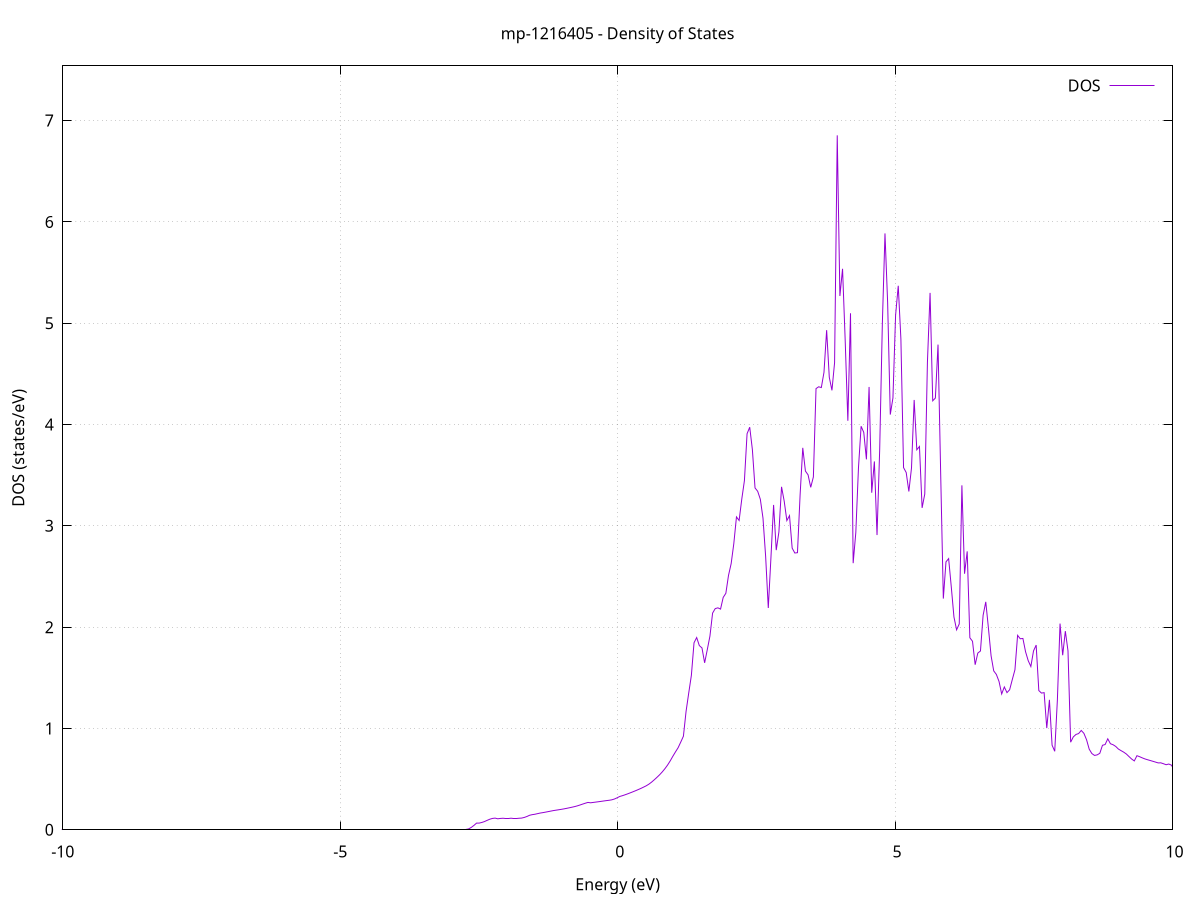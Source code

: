set title 'mp-1216405 - Density of States'
set xlabel 'Energy (eV)'
set ylabel 'DOS (states/eV)'
set grid
set xrange [-10:10]
set yrange [0:7.540]
set xzeroaxis lt -1
set terminal png size 800,600
set output 'mp-1216405_dos_gnuplot.png'
plot '-' using 1:2 with lines title 'DOS'
-37.102700 0.000000
-37.054900 0.000000
-37.007100 0.000000
-36.959300 0.000000
-36.911500 0.000000
-36.863700 0.000000
-36.815900 0.000000
-36.768100 0.000000
-36.720300 0.000000
-36.672500 0.000000
-36.624700 0.000000
-36.576900 0.000000
-36.529100 0.000000
-36.481300 0.000000
-36.433500 0.000000
-36.385700 0.000000
-36.337900 0.000000
-36.290100 0.000000
-36.242300 0.000000
-36.194500 0.000000
-36.146700 0.000000
-36.098900 0.000000
-36.051100 0.000000
-36.003300 0.000000
-35.955500 0.000000
-35.907700 0.000000
-35.859900 0.000000
-35.812100 0.000000
-35.764300 0.000000
-35.716500 0.000000
-35.668700 0.000000
-35.620900 0.000000
-35.573100 0.000000
-35.525300 0.000000
-35.477500 0.000000
-35.429700 0.000000
-35.381900 0.000000
-35.334100 0.000000
-35.286300 0.000000
-35.238500 0.000000
-35.190700 0.000000
-35.142900 0.000000
-35.095100 0.000000
-35.047300 0.000000
-34.999500 0.000000
-34.951700 0.000000
-34.903900 0.000000
-34.856100 0.000000
-34.808300 0.000000
-34.760500 0.000000
-34.712700 0.000000
-34.664900 0.000000
-34.617100 0.000000
-34.569300 0.000000
-34.521500 0.000000
-34.473700 0.000000
-34.425900 0.000000
-34.378100 0.000000
-34.330300 0.000000
-34.282500 0.000000
-34.234700 0.000000
-34.186900 0.000000
-34.139100 0.000000
-34.091300 0.000000
-34.043500 0.000000
-33.995700 0.000000
-33.947900 0.000000
-33.900100 0.000000
-33.852300 0.000000
-33.804500 0.000000
-33.756700 0.000000
-33.708900 0.000000
-33.661100 0.000000
-33.613300 0.000000
-33.565500 0.000000
-33.517700 0.000000
-33.469900 0.000000
-33.422100 0.000000
-33.374300 0.000000
-33.326500 0.000000
-33.278700 0.000000
-33.230900 0.000000
-33.183100 0.000000
-33.135300 0.000000
-33.087500 0.000000
-33.039700 0.000000
-32.991900 0.000000
-32.944100 0.000000
-32.896300 0.000000
-32.848500 0.000000
-32.800700 0.000000
-32.752900 0.000000
-32.705100 1.786300
-32.657300 1.902200
-32.609500 2.239500
-32.561700 3.345800
-32.513900 1.712500
-32.466100 1.083500
-32.418300 0.815300
-32.370500 0.859100
-32.322700 3.669200
-32.274900 2.199500
-32.227100 6.165000
-32.179300 12.506500
-32.131400 1.836400
-32.083600 1.869600
-32.035800 1.977200
-31.988000 2.220100
-31.940200 3.591400
-31.892400 3.281900
-31.844600 2.396900
-31.796800 2.138100
-31.749000 2.027900
-31.701200 1.917400
-31.653400 0.000000
-31.605600 0.000000
-31.557800 0.000000
-31.510000 0.000000
-31.462200 0.000000
-31.414400 0.000000
-31.366600 0.000000
-31.318800 0.000000
-31.271000 0.000000
-31.223200 0.000000
-31.175400 0.000000
-31.127600 0.000000
-31.079800 0.000000
-31.032000 0.000000
-30.984200 0.000000
-30.936400 0.000000
-30.888600 0.000000
-30.840800 0.000000
-30.793000 0.000000
-30.745200 0.000000
-30.697400 0.000000
-30.649600 0.000000
-30.601800 0.000000
-30.554000 0.000000
-30.506200 0.000000
-30.458400 0.000000
-30.410600 0.000000
-30.362800 0.000000
-30.315000 0.000000
-30.267200 0.000000
-30.219400 0.000000
-30.171600 0.000000
-30.123800 0.000000
-30.076000 0.000000
-30.028200 0.000000
-29.980400 0.000000
-29.932600 0.000000
-29.884800 0.000000
-29.837000 0.000000
-29.789200 0.000000
-29.741400 0.000000
-29.693600 0.000000
-29.645800 0.000000
-29.598000 0.000000
-29.550200 0.000000
-29.502400 0.000000
-29.454600 0.000000
-29.406800 0.000000
-29.359000 0.000000
-29.311200 0.000000
-29.263400 0.000000
-29.215600 0.000000
-29.167800 0.000000
-29.120000 0.000000
-29.072200 0.000000
-29.024400 0.000000
-28.976600 0.000000
-28.928800 0.000000
-28.881000 0.000000
-28.833200 0.000000
-28.785400 0.000000
-28.737600 0.000000
-28.689800 0.000000
-28.642000 0.000000
-28.594200 0.000000
-28.546400 0.000000
-28.498600 0.000000
-28.450800 0.000000
-28.403000 0.000000
-28.355200 0.000000
-28.307400 0.000000
-28.259600 0.000000
-28.211800 0.000000
-28.164000 0.000000
-28.116200 0.000000
-28.068400 0.000000
-28.020600 0.000000
-27.972800 0.000000
-27.925000 0.000000
-27.877200 0.000000
-27.829400 0.000000
-27.781600 0.000000
-27.733800 0.000000
-27.686000 0.000000
-27.638200 0.000000
-27.590400 0.000000
-27.542600 0.000000
-27.494800 0.000000
-27.447000 0.000000
-27.399200 0.000000
-27.351400 0.000000
-27.303600 0.000000
-27.255800 0.000000
-27.208000 0.000000
-27.160200 0.000000
-27.112400 0.000000
-27.064600 0.000000
-27.016800 0.000000
-26.969000 0.000000
-26.921200 0.000000
-26.873400 0.000000
-26.825600 0.000000
-26.777800 0.000000
-26.730000 0.000000
-26.682200 0.000000
-26.634400 0.000000
-26.586600 0.000000
-26.538800 0.000000
-26.491000 0.000000
-26.443200 0.000000
-26.395400 0.000000
-26.347600 0.000000
-26.299800 0.000000
-26.252000 0.000000
-26.204200 0.000000
-26.156400 0.000000
-26.108600 0.000000
-26.060800 0.000000
-26.013000 0.000000
-25.965200 0.000000
-25.917400 0.000000
-25.869600 0.000000
-25.821800 0.000000
-25.774000 0.000000
-25.726200 0.000000
-25.678400 0.000000
-25.630600 0.000000
-25.582800 0.000000
-25.535000 0.000000
-25.487200 0.000000
-25.439400 0.000000
-25.391600 0.000000
-25.343800 0.000000
-25.296000 0.000000
-25.248200 0.000000
-25.200400 0.000000
-25.152600 0.000000
-25.104800 0.000000
-25.057000 0.000000
-25.009200 0.000000
-24.961400 0.000000
-24.913600 0.000000
-24.865800 0.000000
-24.818000 0.000000
-24.770200 0.000000
-24.722400 0.000000
-24.674600 0.000000
-24.626800 0.000000
-24.579000 0.000000
-24.531200 0.000000
-24.483400 0.000000
-24.435600 0.000000
-24.387800 0.000000
-24.340000 0.000000
-24.292200 0.000000
-24.244400 0.000000
-24.196600 0.000000
-24.148800 0.000000
-24.101000 0.000000
-24.053200 0.000000
-24.005400 0.000000
-23.957600 0.000000
-23.909800 0.000000
-23.862000 0.000000
-23.814200 0.000000
-23.766400 0.000000
-23.718600 0.000000
-23.670800 0.000000
-23.623000 0.000000
-23.575200 0.000000
-23.527400 0.000000
-23.479600 0.000000
-23.431800 0.000000
-23.384000 0.000000
-23.336200 0.000000
-23.288400 0.000000
-23.240600 0.000000
-23.192800 0.000000
-23.145000 0.000000
-23.097200 0.000000
-23.049400 0.000000
-23.001600 0.000000
-22.953800 0.000000
-22.906000 0.000000
-22.858200 0.000000
-22.810400 0.000000
-22.762600 0.000000
-22.714800 0.000000
-22.667000 0.000000
-22.619200 0.000000
-22.571400 0.000000
-22.523600 0.000000
-22.475800 0.000000
-22.428000 0.000000
-22.380200 0.000000
-22.332400 0.000000
-22.284600 0.000000
-22.236800 0.000000
-22.189000 0.000000
-22.141200 0.000000
-22.093400 0.000000
-22.045600 0.000000
-21.997800 0.000000
-21.950000 0.000000
-21.902200 0.000000
-21.854400 0.000000
-21.806600 0.000000
-21.758800 0.000000
-21.711000 0.000000
-21.663200 0.000000
-21.615400 0.000000
-21.567600 0.000000
-21.519800 0.000000
-21.472000 0.000000
-21.424200 0.000000
-21.376400 0.000000
-21.328600 0.000000
-21.280800 0.000000
-21.233000 0.000000
-21.185200 0.000000
-21.137400 0.000000
-21.089600 0.000000
-21.041800 0.000000
-20.994000 0.000000
-20.946200 0.000000
-20.898400 0.000000
-20.850600 0.000000
-20.802800 0.000000
-20.755000 0.000000
-20.707200 0.000000
-20.659400 0.000000
-20.611600 0.000000
-20.563800 0.000000
-20.516000 0.000000
-20.468200 0.000000
-20.420400 0.000000
-20.372600 0.000000
-20.324800 0.000000
-20.277000 0.000000
-20.229200 0.000000
-20.181400 0.000000
-20.133600 0.000000
-20.085800 0.000000
-20.038000 0.000000
-19.990200 0.000000
-19.942400 0.000000
-19.894600 0.000000
-19.846800 0.000000
-19.799000 0.000000
-19.751200 0.000000
-19.703400 0.000000
-19.655600 0.000000
-19.607800 0.000000
-19.560000 0.000000
-19.512200 0.000000
-19.464400 0.000000
-19.416600 0.000000
-19.368800 0.000000
-19.321000 0.000000
-19.273200 0.000000
-19.225400 0.000000
-19.177600 0.000000
-19.129800 0.000000
-19.082000 0.000000
-19.034200 0.000000
-18.986400 0.000000
-18.938600 0.000000
-18.890800 0.000000
-18.843000 0.000000
-18.795100 0.000000
-18.747300 0.000000
-18.699500 0.000000
-18.651700 0.000000
-18.603900 0.000000
-18.556100 0.000000
-18.508300 0.000000
-18.460500 0.000000
-18.412700 0.000000
-18.364900 0.000000
-18.317100 0.000000
-18.269300 0.000000
-18.221500 0.000000
-18.173700 0.000000
-18.125900 0.000000
-18.078100 0.000000
-18.030300 0.000000
-17.982500 0.000000
-17.934700 0.000000
-17.886900 0.000000
-17.839100 0.000000
-17.791300 0.000000
-17.743500 0.000000
-17.695700 0.000000
-17.647900 0.000000
-17.600100 0.000000
-17.552300 0.000000
-17.504500 0.000000
-17.456700 0.000000
-17.408900 0.000000
-17.361100 0.000000
-17.313300 0.000000
-17.265500 0.000000
-17.217700 0.000000
-17.169900 0.000000
-17.122100 0.000000
-17.074300 0.000000
-17.026500 0.000000
-16.978700 0.000000
-16.930900 0.000000
-16.883100 0.000000
-16.835300 0.000000
-16.787500 0.000000
-16.739700 0.000000
-16.691900 0.000000
-16.644100 0.000000
-16.596300 0.000000
-16.548500 0.000000
-16.500700 0.000000
-16.452900 0.000000
-16.405100 0.000000
-16.357300 0.000000
-16.309500 0.000000
-16.261700 0.000000
-16.213900 0.000000
-16.166100 0.000000
-16.118300 0.000000
-16.070500 0.000000
-16.022700 0.000000
-15.974900 0.000000
-15.927100 0.000000
-15.879300 0.000000
-15.831500 0.000000
-15.783700 0.000000
-15.735900 0.000000
-15.688100 0.000000
-15.640300 0.000000
-15.592500 0.000000
-15.544700 0.000000
-15.496900 0.000000
-15.449100 0.000000
-15.401300 0.000000
-15.353500 0.000000
-15.305700 0.000000
-15.257900 0.000000
-15.210100 0.000000
-15.162300 0.000000
-15.114500 0.000000
-15.066700 0.000000
-15.018900 0.000000
-14.971100 0.000000
-14.923300 0.000000
-14.875500 0.000000
-14.827700 0.000000
-14.779900 0.000000
-14.732100 0.000000
-14.684300 0.000000
-14.636500 0.000000
-14.588700 0.000000
-14.540900 0.000000
-14.493100 0.000000
-14.445300 0.000000
-14.397500 0.000000
-14.349700 0.000000
-14.301900 0.000000
-14.254100 0.000000
-14.206300 0.000000
-14.158500 0.000000
-14.110700 0.000000
-14.062900 0.000000
-14.015100 0.000000
-13.967300 0.000000
-13.919500 0.000000
-13.871700 0.000000
-13.823900 0.000000
-13.776100 0.000000
-13.728300 0.000000
-13.680500 0.000000
-13.632700 0.000000
-13.584900 0.000000
-13.537100 0.000000
-13.489300 0.000000
-13.441500 0.000000
-13.393700 0.000000
-13.345900 0.000000
-13.298100 0.000000
-13.250300 0.000000
-13.202500 0.000000
-13.154700 0.000000
-13.106900 0.000000
-13.059100 0.000000
-13.011300 0.000000
-12.963500 0.000000
-12.915700 0.000000
-12.867900 0.000000
-12.820100 0.000000
-12.772300 0.000000
-12.724500 0.000000
-12.676700 0.000000
-12.628900 0.000000
-12.581100 0.000000
-12.533300 0.000000
-12.485500 0.000000
-12.437700 0.000000
-12.389900 0.000000
-12.342100 0.000000
-12.294300 0.000000
-12.246500 0.000000
-12.198700 0.000000
-12.150900 0.000000
-12.103100 0.000000
-12.055300 0.000000
-12.007500 0.000000
-11.959700 0.000000
-11.911900 0.000000
-11.864100 0.000000
-11.816300 0.000000
-11.768500 0.000000
-11.720700 0.000000
-11.672900 0.000000
-11.625100 0.000000
-11.577300 0.000000
-11.529500 0.000000
-11.481700 0.000000
-11.433900 0.000000
-11.386100 0.000000
-11.338300 0.000000
-11.290500 0.000000
-11.242700 0.000000
-11.194900 0.000000
-11.147100 0.000000
-11.099300 0.000000
-11.051500 0.000000
-11.003700 0.000000
-10.955900 0.000000
-10.908100 0.000000
-10.860300 0.000000
-10.812500 0.000000
-10.764700 0.000000
-10.716900 0.000000
-10.669100 0.000000
-10.621300 0.000000
-10.573500 0.000000
-10.525700 0.000000
-10.477900 0.000000
-10.430100 0.000000
-10.382300 0.000000
-10.334500 0.000000
-10.286700 0.000000
-10.238900 0.000000
-10.191100 0.000000
-10.143300 0.000000
-10.095500 0.000000
-10.047700 0.000000
-9.999900 0.000000
-9.952100 0.000000
-9.904300 0.000000
-9.856500 0.000000
-9.808700 0.000000
-9.760900 0.000000
-9.713100 0.000000
-9.665300 0.000000
-9.617500 0.000000
-9.569700 0.000000
-9.521900 0.000000
-9.474100 0.000000
-9.426300 0.000000
-9.378500 0.000000
-9.330700 0.000000
-9.282900 0.000000
-9.235100 0.000000
-9.187300 0.000000
-9.139500 0.000000
-9.091700 0.000000
-9.043900 0.000000
-8.996100 0.000000
-8.948300 0.000000
-8.900500 0.000000
-8.852700 0.000000
-8.804900 0.000000
-8.757100 0.000000
-8.709300 0.000000
-8.661500 0.000000
-8.613700 0.000000
-8.565900 0.000000
-8.518100 0.000000
-8.470300 0.000000
-8.422500 0.000000
-8.374700 0.000000
-8.326900 0.000000
-8.279100 0.000000
-8.231300 0.000000
-8.183500 0.000000
-8.135700 0.000000
-8.087900 0.000000
-8.040100 0.000000
-7.992300 0.000000
-7.944500 0.000000
-7.896700 0.000000
-7.848900 0.000000
-7.801100 0.000000
-7.753300 0.000000
-7.705500 0.000000
-7.657700 0.000000
-7.609900 0.000000
-7.562100 0.000000
-7.514300 0.000000
-7.466500 0.000000
-7.418700 0.000000
-7.370900 0.000000
-7.323100 0.000000
-7.275300 0.000000
-7.227500 0.000000
-7.179700 0.000000
-7.131900 0.000000
-7.084100 0.000000
-7.036300 0.000000
-6.988500 0.000000
-6.940700 0.000000
-6.892900 0.000000
-6.845100 0.000000
-6.797300 0.000000
-6.749500 0.000000
-6.701700 0.000000
-6.653900 0.000000
-6.606100 0.000000
-6.558300 0.000000
-6.510500 0.000000
-6.462700 0.000000
-6.414900 0.000000
-6.367100 0.000000
-6.319300 0.000000
-6.271500 0.000000
-6.223700 0.000000
-6.175900 0.000000
-6.128100 0.000000
-6.080300 0.000000
-6.032500 0.000000
-5.984700 0.000000
-5.936900 0.000000
-5.889100 0.000000
-5.841300 0.000000
-5.793500 0.000000
-5.745700 0.000000
-5.697900 0.000000
-5.650100 0.000000
-5.602300 0.000000
-5.554500 0.000000
-5.506600 0.000000
-5.458800 0.000000
-5.411000 0.000000
-5.363200 0.000000
-5.315400 0.000000
-5.267600 0.000000
-5.219800 0.000000
-5.172000 0.000000
-5.124200 0.000000
-5.076400 0.000000
-5.028600 0.000000
-4.980800 0.000000
-4.933000 0.000000
-4.885200 0.000000
-4.837400 0.000000
-4.789600 0.000000
-4.741800 0.000000
-4.694000 0.000000
-4.646200 0.000000
-4.598400 0.000000
-4.550600 0.000000
-4.502800 0.000000
-4.455000 0.000000
-4.407200 0.000000
-4.359400 0.000000
-4.311600 0.000000
-4.263800 0.000000
-4.216000 0.000000
-4.168200 0.000000
-4.120400 0.000000
-4.072600 0.000000
-4.024800 0.000000
-3.977000 0.000000
-3.929200 0.000000
-3.881400 0.000000
-3.833600 0.000000
-3.785800 0.000000
-3.738000 0.000000
-3.690200 0.000000
-3.642400 0.000000
-3.594600 0.000000
-3.546800 0.000000
-3.499000 0.000000
-3.451200 0.000000
-3.403400 0.000000
-3.355600 0.000000
-3.307800 0.000000
-3.260000 0.000000
-3.212200 0.000000
-3.164400 0.000000
-3.116600 0.000000
-3.068800 0.000000
-3.021000 0.000000
-2.973200 0.000000
-2.925400 0.000000
-2.877600 0.000000
-2.829800 0.000000
-2.782000 0.000000
-2.734200 0.000000
-2.686400 0.008300
-2.638600 0.023300
-2.590800 0.042800
-2.543000 0.065800
-2.495200 0.066000
-2.447400 0.072300
-2.399600 0.081200
-2.351800 0.093100
-2.304000 0.104300
-2.256200 0.112100
-2.208400 0.115100
-2.160600 0.108500
-2.112800 0.112000
-2.065000 0.113800
-2.017200 0.114700
-1.969400 0.114700
-1.921600 0.114300
-1.873800 0.114400
-1.826000 0.114400
-1.778200 0.113800
-1.730400 0.115500
-1.682600 0.121800
-1.634800 0.131200
-1.587000 0.143200
-1.539200 0.149300
-1.491400 0.153200
-1.443600 0.159200
-1.395800 0.165100
-1.348000 0.169300
-1.300200 0.174100
-1.252400 0.179200
-1.204600 0.184400
-1.156800 0.189500
-1.109000 0.193600
-1.061200 0.197600
-1.013400 0.201900
-0.965600 0.206500
-0.917800 0.211700
-0.870000 0.217200
-0.822200 0.222900
-0.774400 0.228900
-0.726600 0.236000
-0.678800 0.244500
-0.631000 0.253500
-0.583200 0.262100
-0.535400 0.270000
-0.487600 0.266300
-0.439800 0.270000
-0.392000 0.273400
-0.344200 0.276900
-0.296400 0.280600
-0.248600 0.284400
-0.200800 0.288000
-0.153000 0.291300
-0.105200 0.295700
-0.057400 0.303700
-0.009600 0.315600
0.038200 0.328900
0.086000 0.336500
0.133800 0.345400
0.181600 0.354900
0.229400 0.365000
0.277200 0.375300
0.325000 0.386000
0.372800 0.397200
0.420600 0.408700
0.468400 0.421300
0.516200 0.434400
0.564000 0.450600
0.611800 0.470300
0.659600 0.493100
0.707400 0.517100
0.755200 0.542300
0.803000 0.570500
0.850800 0.602100
0.898600 0.637800
0.946400 0.679100
0.994200 0.724900
1.042000 0.768500
1.089800 0.809900
1.137600 0.865900
1.185400 0.923700
1.233200 1.168600
1.281000 1.349500
1.328800 1.524200
1.376600 1.845800
1.424400 1.897400
1.472200 1.817800
1.520000 1.794900
1.567800 1.647500
1.615600 1.777900
1.663400 1.911700
1.711200 2.138700
1.759000 2.183400
1.806800 2.190600
1.854600 2.178200
1.902400 2.293600
1.950200 2.334200
1.998000 2.510500
2.045800 2.627100
2.093600 2.824300
2.141400 3.088100
2.189200 3.052900
2.237000 3.263000
2.284800 3.446200
2.332600 3.909100
2.380400 3.973800
2.428200 3.753000
2.476000 3.374100
2.523800 3.341100
2.571600 3.262200
2.619400 3.076600
2.667200 2.698100
2.715000 2.189100
2.762800 2.685100
2.810600 3.206400
2.858400 2.760200
2.906200 2.939100
2.954000 3.385000
3.001800 3.243500
3.049600 3.052100
3.097400 3.100900
3.145200 2.780100
3.193000 2.731900
3.240800 2.735100
3.288600 3.306600
3.336400 3.770000
3.384200 3.540700
3.432000 3.503300
3.479800 3.380100
3.527600 3.482200
3.575400 4.354600
3.623200 4.372500
3.671000 4.364900
3.718800 4.515300
3.766600 4.931600
3.814400 4.466300
3.862200 4.337200
3.910000 4.610900
3.957800 6.854200
4.005600 5.268600
4.053400 5.537100
4.101200 4.827600
4.149000 4.036600
4.196800 5.098200
4.244600 2.631600
4.292400 2.932700
4.340200 3.571200
4.388000 3.983100
4.435800 3.921800
4.483600 3.656100
4.531400 4.370600
4.579200 3.326700
4.627000 3.635800
4.674800 2.908900
4.722600 3.748900
4.770400 4.987700
4.818200 5.886200
4.866000 5.202400
4.913800 4.098200
4.961600 4.262700
5.009400 5.078900
5.057200 5.369700
5.105000 4.844100
5.152800 3.574800
5.200600 3.526200
5.248400 3.339300
5.296200 3.571800
5.344000 4.242400
5.391800 3.750900
5.439600 3.783200
5.487400 3.177300
5.535200 3.314000
5.583000 4.611600
5.630800 5.299600
5.678600 4.234200
5.726400 4.261400
5.774200 4.789000
5.822000 3.513100
5.869800 2.281800
5.917600 2.644500
5.965400 2.676500
6.013200 2.396900
6.061000 2.100600
6.108800 1.973600
6.156600 2.031700
6.204400 3.399700
6.252200 2.527200
6.300000 2.748100
6.347800 1.895100
6.395600 1.860600
6.443400 1.629100
6.491200 1.744000
6.539000 1.764700
6.586800 2.117200
6.634600 2.249700
6.682400 1.991900
6.730200 1.717900
6.778000 1.568300
6.825800 1.532800
6.873600 1.464000
6.921400 1.340300
6.969200 1.409600
7.017000 1.353700
7.064800 1.382100
7.112600 1.482300
7.160400 1.579600
7.208200 1.919200
7.256000 1.885200
7.303800 1.888500
7.351600 1.757400
7.399400 1.669400
7.447200 1.611500
7.495000 1.765000
7.542800 1.823000
7.590600 1.374100
7.638400 1.349400
7.686200 1.353500
7.734000 1.003800
7.781800 1.282400
7.829700 0.835500
7.877500 0.774500
7.925300 1.281400
7.973100 2.035200
8.020900 1.723000
8.068700 1.960900
8.116500 1.766300
8.164300 0.864400
8.212100 0.916600
8.259900 0.940800
8.307700 0.949600
8.355500 0.980400
8.403300 0.951800
8.451100 0.888600
8.498900 0.795600
8.546700 0.752500
8.594500 0.734000
8.642300 0.739200
8.690100 0.755100
8.737900 0.834000
8.785700 0.841400
8.833500 0.897800
8.881300 0.849400
8.929100 0.839400
8.976900 0.822600
9.024700 0.796900
9.072500 0.781200
9.120300 0.766300
9.168100 0.748000
9.215900 0.722800
9.263700 0.698300
9.311500 0.679600
9.359300 0.731300
9.407100 0.721400
9.454900 0.709800
9.502700 0.699500
9.550500 0.691300
9.598300 0.683700
9.646100 0.676000
9.693900 0.668100
9.741700 0.660000
9.789500 0.660700
9.837300 0.651900
9.885100 0.642100
9.932900 0.648900
9.980700 0.637900
10.028500 0.593900
10.076300 0.522500
10.124100 0.499800
10.171900 0.493900
10.219700 0.518800
10.267500 0.586400
10.315300 0.602200
10.363100 0.572900
10.410900 0.544000
10.458700 0.508000
10.506500 0.488800
10.554300 0.482000
10.602100 0.482300
10.649900 0.505900
10.697700 0.480700
10.745500 0.466400
10.793300 0.466000
10.841100 0.460000
10.888900 0.455000
10.936700 0.450500
10.984500 0.446700
11.032300 0.444400
11.080100 0.560000
11.127900 0.384900
11.175700 0.387300
11.223500 0.389700
11.271300 0.384300
11.319100 0.381600
11.366900 0.378900
11.414700 0.375600
11.462500 0.372100
11.510300 0.367500
11.558100 0.368000
11.605900 0.369600
11.653700 0.357600
11.701500 0.348700
11.749300 0.340600
11.797100 0.336600
11.844900 0.326500
11.892700 0.341100
11.940500 0.318000
11.988300 0.264000
12.036100 0.241600
12.083900 0.238900
12.131700 0.261300
12.179500 0.373600
12.227300 0.493200
12.275100 0.337000
12.322900 0.324500
12.370700 0.319900
12.418500 0.316900
12.466300 0.312100
12.514100 0.304000
12.561900 0.287100
12.609700 0.265900
12.657500 0.233100
12.705300 0.195400
12.753100 0.288300
12.800900 0.318800
12.848700 0.379900
12.896500 0.431900
12.944300 0.499600
12.992100 0.499900
13.039900 0.420700
13.087700 0.418000
13.135500 0.417300
13.183300 0.411300
13.231100 0.537600
13.278900 0.426100
13.326700 0.456900
13.374500 0.651800
13.422300 0.698400
13.470100 1.010800
13.517900 0.588200
13.565700 0.531200
13.613500 0.511800
13.661300 0.507300
13.709100 0.496600
13.756900 0.487300
13.804700 0.479000
13.852500 0.465200
13.900300 0.452700
13.948100 0.444100
13.995900 0.437100
14.043700 0.431700
14.091500 0.431900
14.139300 0.458800
14.187100 0.482800
14.234900 0.495000
14.282700 0.503900
14.330500 0.511100
14.378300 0.535900
14.426100 0.584700
14.473900 0.620700
14.521700 0.658100
14.569500 0.715100
14.617300 0.762600
14.665100 0.784200
14.712900 0.767500
14.760700 0.754800
14.808500 0.733700
14.856300 0.716900
14.904100 0.695200
14.951900 0.650800
14.999700 0.623400
15.047500 0.594300
15.095300 0.567600
15.143100 0.538800
15.190900 0.523300
15.238700 0.520900
15.286500 0.517800
15.334300 0.500700
15.382100 0.481900
15.429900 0.468000
15.477700 0.461700
15.525500 0.458200
15.573300 0.459600
15.621100 0.461400
15.668900 0.461400
15.716700 0.458500
15.764500 0.443500
15.812300 0.431700
15.860100 0.430700
15.907900 0.429000
15.955700 0.422500
16.003500 0.424700
16.051300 0.435400
16.099100 0.454500
16.146900 0.485100
16.194700 0.515800
16.242500 0.567500
16.290300 0.535000
16.338100 0.549200
16.385900 0.574700
16.433700 0.595800
16.481500 0.620400
16.529300 0.692000
16.577100 0.703900
16.624900 0.700800
16.672700 0.670200
16.720500 0.627700
16.768300 0.595400
16.816100 0.571400
16.863900 0.558100
16.911700 0.582400
16.959500 0.616000
17.007300 0.641700
17.055100 0.680000
17.102900 0.753300
17.150700 0.857300
17.198500 0.965400
17.246300 0.997700
17.294100 0.945700
17.341900 0.937600
17.389700 0.928300
17.437500 0.891600
17.485300 0.860200
17.533100 0.841200
17.580900 0.826700
17.628700 0.837800
17.676500 0.870200
17.724300 0.830300
17.772100 0.804000
17.819900 0.771000
17.867700 0.747900
17.915500 0.722500
17.963300 0.710100
18.011100 0.702900
18.058900 0.708900
18.106700 0.695700
18.154500 0.678300
18.202300 0.668500
18.250100 0.674000
18.297900 0.685000
18.345700 0.710500
18.393500 0.726700
18.441300 0.706900
18.489100 0.712100
18.536900 0.717700
18.584700 0.738900
18.632500 0.772900
18.680300 0.819000
18.728100 0.786300
18.775900 0.777400
18.823700 0.790900
18.871500 0.807200
18.919300 0.855600
18.967100 0.881100
19.014900 0.900700
19.062700 0.911900
19.110500 0.926100
19.158300 0.927000
19.206100 0.916000
19.253900 0.895500
19.301700 0.884500
19.349500 0.878900
19.397300 0.878500
19.445100 0.862200
19.492900 0.853800
19.540700 0.846800
19.588500 0.833300
19.636300 0.823800
19.684100 0.814200
19.731900 0.812200
19.779700 0.828000
19.827500 0.840400
19.875300 0.853700
19.923100 0.875400
19.970900 0.883800
20.018700 0.878900
20.066500 0.873500
20.114300 0.876500
20.162100 0.884700
20.209900 0.895000
20.257700 0.907000
20.305500 0.919800
20.353300 0.928700
20.401100 0.939000
20.448900 0.989500
20.496700 1.012700
20.544500 1.000200
20.592300 0.972400
20.640100 0.988900
20.687900 1.032700
20.735700 1.078200
20.783500 1.024000
20.831300 1.018700
20.879100 1.002700
20.926900 0.925600
20.974700 0.907000
21.022500 0.838500
21.070300 0.831700
21.118100 0.826900
21.166000 0.820800
21.213800 0.830000
21.261600 0.825500
21.309400 0.829200
21.357200 0.838800
21.405000 0.847900
21.452800 0.860100
21.500600 0.874500
21.548400 0.891500
21.596200 0.903400
21.644000 0.924100
21.691800 0.938900
21.739600 0.960600
21.787400 0.982500
21.835200 0.977100
21.883000 0.973500
21.930800 0.961200
21.978600 0.945800
22.026400 0.933700
22.074200 0.925300
22.122000 0.916900
22.169800 0.911600
22.217600 0.908100
22.265400 0.902500
22.313200 0.897200
22.361000 0.883600
22.408800 0.872100
22.456600 0.868100
22.504400 0.875600
22.552200 0.889900
22.600000 0.895200
22.647800 0.889200
22.695600 0.874100
22.743400 0.845700
22.791200 0.844900
22.839000 0.846700
22.886800 0.853900
22.934600 0.861800
22.982400 0.862800
23.030200 0.867000
23.078000 0.861700
23.125800 0.859800
23.173600 0.857500
23.221400 0.850400
23.269200 0.843600
23.317000 0.834500
23.364800 0.824100
23.412600 0.816200
23.460400 0.812800
23.508200 0.814900
23.556000 0.820900
23.603800 0.827900
23.651600 0.835200
23.699400 0.843900
23.747200 0.846000
23.795000 0.837800
23.842800 0.822500
23.890600 0.804700
23.938400 0.791200
23.986200 0.781900
24.034000 0.774100
24.081800 0.773700
24.129600 0.777100
24.177400 0.784100
24.225200 0.789500
24.273000 0.790700
24.320800 0.788400
24.368600 0.784900
24.416400 0.791300
24.464200 0.794700
24.512000 0.790700
24.559800 0.789200
24.607600 0.789000
24.655400 0.790500
24.703200 0.793800
24.751000 0.802400
24.798800 0.808700
24.846600 0.807000
24.894400 0.808700
24.942200 0.810800
24.990000 0.811600
25.037800 0.812000
25.085600 0.814500
25.133400 0.819900
25.181200 0.818600
25.229000 0.855900
25.276800 0.882500
25.324600 0.841700
25.372400 0.820500
25.420200 0.798700
25.468000 0.778100
25.515800 0.770500
25.563600 0.764000
25.611400 0.755700
25.659200 0.762700
25.707000 0.758800
25.754800 0.773400
25.802600 0.796400
25.850400 0.809800
25.898200 0.825400
25.946000 0.789000
25.993800 0.754700
26.041600 0.726200
26.089400 0.727200
26.137200 0.731800
26.185000 0.709600
26.232800 0.695900
26.280600 0.693000
26.328400 0.697000
26.376200 0.699900
26.424000 0.703000
26.471800 0.705500
26.519600 0.707400
26.567400 0.708400
26.615200 0.707400
26.663000 0.722100
26.710800 0.768800
26.758600 0.790400
26.806400 0.818200
26.854200 0.819000
26.902000 0.804400
26.949800 0.812600
26.997600 0.823400
27.045400 0.837000
27.093200 0.840800
27.141000 0.847300
27.188800 0.859900
27.236600 0.880900
27.284400 0.907000
27.332200 0.909300
27.380000 0.946000
27.427800 1.006300
27.475600 0.983400
27.523400 0.977200
27.571200 0.978900
27.619000 1.010300
27.666800 1.057000
27.714600 1.067300
27.762400 1.084600
27.810200 1.064500
27.858000 1.036100
27.905800 0.997500
27.953600 0.963100
28.001400 0.940500
28.049200 0.918500
28.097000 0.891600
28.144800 0.883400
28.192600 0.883500
28.240400 0.894700
28.288200 0.933500
28.336000 0.957700
28.383800 0.978400
28.431600 0.999400
28.479400 1.018700
28.527200 1.065800
28.575000 1.102300
28.622800 1.141500
28.670600 1.135300
28.718400 1.105800
28.766200 1.093100
28.814000 1.097600
28.861800 1.092200
28.909600 1.078000
28.957400 1.060100
29.005200 1.053600
29.053000 1.063000
29.100800 1.060200
29.148600 1.053000
29.196400 1.053000
29.244200 1.051400
29.292000 1.047000
29.339800 1.045500
29.387600 1.041900
29.435400 1.039400
29.483200 1.039000
29.531000 1.047900
29.578800 1.098100
29.626600 1.086400
29.674400 1.133100
29.722200 1.214100
29.770000 1.174500
29.817800 1.118500
29.865600 1.109600
29.913400 1.117100
29.961200 1.109400
30.009000 1.104800
30.056800 1.079300
30.104600 1.055200
30.152400 1.035600
30.200200 1.016900
30.248000 1.004300
30.295800 0.987400
30.343600 0.971800
30.391400 0.963100
30.439200 0.951500
30.487000 0.933800
30.534800 0.934500
30.582600 0.939800
30.630400 0.900500
30.678200 0.886800
30.726000 0.883700
30.773800 0.894100
30.821600 0.887900
30.869400 0.879800
30.917200 0.881100
30.965000 0.888000
31.012800 0.896200
31.060600 0.904000
31.108400 0.908100
31.156200 0.911400
31.204000 0.923900
31.251800 0.935800
31.299600 0.939200
31.347400 0.919700
31.395200 0.875300
31.443000 0.859000
31.490800 0.845100
31.538600 0.826300
31.586400 0.816400
31.634200 0.814300
31.682000 0.813300
31.729800 0.815100
31.777600 0.879300
31.825400 0.862700
31.873200 0.888900
31.921000 0.874300
31.968800 0.913600
32.016600 0.866500
32.064400 0.823900
32.112200 0.775000
32.160000 0.758700
32.207800 0.756400
32.255600 0.761700
32.303400 0.769900
32.351200 0.801100
32.399000 0.830900
32.446800 0.798500
32.494600 0.784900
32.542400 0.770500
32.590200 0.753200
32.638000 0.719700
32.685800 0.691600
32.733600 0.661500
32.781400 0.628200
32.829200 0.593100
32.877000 0.560200
32.924800 0.539100
32.972600 0.525000
33.020400 0.515800
33.068200 0.511600
33.116000 0.512000
33.163800 0.513600
33.211600 0.519700
33.259400 0.524800
33.307200 0.514500
33.355000 0.446000
33.402800 0.451000
33.450600 0.480800
33.498400 0.510600
33.546200 0.540200
33.594000 0.580100
33.641800 0.610300
33.689600 0.619700
33.737400 0.635700
33.785200 0.666800
33.833000 0.702900
33.880800 0.744900
33.928600 0.794300
33.976400 0.834400
34.024200 0.877700
34.072000 0.916900
34.119800 0.962500
34.167600 1.066100
34.215400 1.065000
34.263200 1.055100
34.311000 1.029800
34.358800 1.031400
34.406600 1.218000
34.454500 1.213600
34.502300 1.205400
34.550100 1.256200
34.597900 1.305400
34.645700 1.371700
34.693500 1.444800
34.741300 1.528000
34.789100 1.592600
34.836900 1.689200
34.884700 1.813600
34.932500 1.886000
34.980300 1.971600
35.028100 2.092300
35.075900 2.305200
35.123700 2.890100
35.171500 6.468900
35.219300 2.734500
35.267100 2.299200
35.314900 2.075500
35.362700 1.967100
35.410500 1.876000
35.458300 1.736300
35.506100 1.626700
35.553900 1.528600
35.601700 1.428400
35.649500 1.332700
35.697300 1.264800
35.745100 1.218500
35.792900 1.185800
35.840700 1.156200
35.888500 1.122900
35.936300 1.084800
35.984100 1.046200
36.031900 1.021500
36.079700 1.034900
36.127500 1.079300
36.175300 1.141300
36.223100 1.240100
36.270900 1.334400
36.318700 1.342300
36.366500 1.247900
36.414300 1.129100
36.462100 1.049400
36.509900 0.988400
36.557700 0.962300
36.605500 0.942300
36.653300 0.917300
36.701100 0.914800
36.748900 0.919800
36.796700 0.944900
36.844500 1.019700
36.892300 1.100600
36.940100 1.039500
36.987900 1.013800
37.035700 0.996500
37.083500 0.981100
37.131300 0.968200
37.179100 0.964200
37.226900 0.952400
37.274700 0.925000
37.322500 0.906300
37.370300 0.921700
37.418100 0.969600
37.465900 0.943900
37.513700 0.934800
37.561500 0.921500
37.609300 0.901500
37.657100 0.908700
37.704900 0.918100
37.752700 0.934300
37.800500 0.934600
37.848300 0.927000
37.896100 0.906900
37.943900 0.871400
37.991700 0.842200
38.039500 0.844200
38.087300 0.868700
38.135100 0.904400
38.182900 0.922700
38.230700 0.944900
38.278500 0.949400
38.326300 0.935400
38.374100 0.935600
38.421900 0.942900
38.469700 0.954300
38.517500 0.957200
38.565300 0.948400
38.613100 0.975500
38.660900 1.099400
38.708700 1.116200
38.756500 1.031100
38.804300 0.986500
38.852100 0.976400
38.899900 0.968000
38.947700 0.971000
38.995500 0.995800
39.043300 1.039000
39.091100 1.035100
39.138900 1.025100
39.186700 1.033400
39.234500 1.045600
39.282300 1.052500
39.330100 1.065600
39.377900 1.085300
39.425700 1.121200
39.473500 1.151900
39.521300 1.181800
39.569100 1.269700
39.616900 1.226100
39.664700 1.220500
39.712500 1.210000
39.760300 1.198000
39.808100 1.193300
39.855900 1.190000
39.903700 1.174300
39.951500 1.175900
39.999300 1.198700
40.047100 1.192400
40.094900 1.207600
40.142700 1.200700
40.190500 1.200000
40.238300 1.199400
40.286100 1.200000
40.333900 1.222200
40.381700 1.115500
40.429500 1.069900
40.477300 1.054100
40.525100 1.038900
40.572900 1.044800
40.620700 1.062000
40.668500 1.064600
40.716300 1.080700
40.764100 1.088700
40.811900 1.091100
40.859700 1.102900
40.907500 1.131000
40.955300 1.129200
41.003100 1.113200
41.050900 1.122700
41.098700 1.123500
41.146500 1.130000
41.194300 1.129600
41.242100 1.122700
41.289900 1.127900
41.337700 1.128900
41.385500 1.122400
41.433300 1.163600
41.481100 1.150600
41.528900 1.094200
41.576700 1.077700
41.624500 1.060100
41.672300 1.068000
41.720100 1.058900
41.767900 1.041900
41.815700 1.026200
41.863500 1.006800
41.911300 0.986200
41.959100 0.966600
42.006900 0.949100
42.054700 0.935700
42.102500 0.922100
42.150300 0.906500
42.198100 0.893200
42.245900 0.875000
42.293700 0.869800
42.341500 0.866900
42.389300 0.876200
42.437100 0.875600
42.484900 0.866600
42.532700 0.852200
42.580500 0.848000
42.628300 0.847300
42.676100 0.835300
42.723900 0.837800
42.771700 0.839800
42.819500 0.842500
42.867300 0.847500
42.915100 0.854400
42.962900 0.869300
43.010700 0.897000
43.058500 0.925900
43.106300 0.927600
43.154100 0.926900
43.201900 0.929000
43.249700 0.954600
43.297500 0.977200
43.345300 0.994800
43.393100 1.007800
43.440900 1.019600
43.488700 1.031900
43.536500 1.013000
43.584300 1.015100
43.632100 1.019400
43.679900 1.028100
43.727700 1.036400
43.775500 1.051200
43.823300 1.066600
43.871100 1.063300
43.918900 1.061200
43.966700 1.069200
44.014500 1.088200
44.062300 1.109100
44.110100 1.132900
44.157900 1.168800
44.205700 1.128500
44.253500 1.120100
44.301300 1.119600
44.349100 1.128000
44.396900 1.130300
44.444700 1.133100
44.492500 1.156200
44.540300 1.134100
44.588100 1.115200
44.635900 1.102200
44.683700 1.095800
44.731500 1.088900
44.779300 1.088500
44.827100 1.083300
44.874900 1.084000
44.922700 1.101900
44.970500 1.125100
45.018300 1.124500
45.066100 1.098200
45.113900 1.064000
45.161700 1.106400
45.209500 1.099100
45.257300 1.059200
45.305100 1.043500
45.352900 1.024200
45.400700 1.005600
45.448500 1.007700
45.496300 1.020600
45.544100 1.205000
45.591900 1.165600
45.639700 1.153100
45.687500 1.155900
45.735300 1.183400
45.783100 1.213500
45.830900 1.215400
45.878700 1.198800
45.926500 1.207000
45.974300 1.187900
46.022100 1.150400
46.069900 1.143300
46.117700 1.137800
46.165500 1.135000
46.213300 1.134700
46.261100 1.127600
46.308900 1.134700
46.356700 1.142700
46.404500 1.151500
46.452300 1.161700
46.500100 1.173000
46.547900 1.181400
46.595700 1.191400
46.643500 1.204400
46.691300 1.237200
46.739100 1.191900
46.786900 1.149900
46.834700 1.141300
46.882500 1.134500
46.930300 1.125700
46.978100 1.111700
47.025900 1.083600
47.073700 1.072600
47.121500 1.064900
47.169300 1.053900
47.217100 1.040900
47.264900 1.028000
47.312700 1.015300
47.360500 1.010300
47.408300 1.009000
47.456100 1.010900
47.503900 1.009200
47.551700 1.015100
47.599500 1.029600
47.647300 1.042200
47.695100 1.058000
47.742900 1.033400
47.790800 1.021200
47.838600 1.025000
47.886400 1.014800
47.934200 0.999800
47.982000 0.993800
48.029800 0.991800
48.077600 0.997300
48.125400 0.976700
48.173200 0.966900
48.221000 0.969100
48.268800 0.983100
48.316600 1.001300
48.364400 1.017200
48.412200 1.028500
48.460000 1.026600
48.507800 1.016000
48.555600 1.004700
48.603400 0.989600
48.651200 0.978300
48.699000 0.970200
48.746800 0.959800
48.794600 0.948900
48.842400 0.943500
48.890200 0.942300
48.938000 0.945000
48.985800 0.951100
49.033600 0.961500
49.081400 0.972100
49.129200 0.980000
49.177000 0.986800
49.224800 0.992100
49.272600 0.993300
49.320400 0.993600
49.368200 0.992200
49.416000 0.991700
49.463800 1.002800
49.511600 1.029600
49.559400 1.074900
49.607200 1.087400
49.655000 1.072700
49.702800 1.060400
49.750600 1.039500
49.798400 0.985800
49.846200 0.952200
49.894000 0.952700
49.941800 0.934700
49.989600 0.911700
50.037400 0.902900
50.085200 0.891100
50.133000 0.883800
50.180800 0.885600
50.228600 0.912800
50.276400 0.931600
50.324200 0.923600
50.372000 0.968800
50.419800 0.908300
50.467600 0.898800
50.515400 0.892500
50.563200 0.889700
50.611000 0.887900
50.658800 0.888500
50.706600 0.891900
50.754400 0.892200
50.802200 0.889900
50.850000 0.894900
50.897800 0.899800
50.945600 0.904700
50.993400 0.904900
51.041200 0.911400
51.089000 0.917600
51.136800 0.918300
51.184600 0.913500
51.232400 0.917600
51.280200 0.860900
51.328000 0.847600
51.375800 0.838800
51.423600 0.828100
51.471400 0.819500
51.519200 0.813800
51.567000 0.806300
51.614800 0.811400
51.662600 0.827200
51.710400 0.824300
51.758200 0.810600
51.806000 0.802400
51.853800 0.807800
51.901600 0.829500
51.949400 0.834700
51.997200 0.833500
52.045000 0.810300
52.092800 0.777700
52.140600 0.743700
52.188400 0.711700
52.236200 0.688400
52.284000 0.660100
52.331800 0.629800
52.379600 0.600200
52.427400 0.566400
52.475200 0.525500
52.523000 0.489300
52.570800 0.457500
52.618600 0.430600
52.666400 0.410100
52.714200 0.390900
52.762000 0.369800
52.809800 0.346400
52.857600 0.322100
52.905400 0.298300
52.953200 0.276400
53.001000 0.255600
53.048800 0.234100
53.096600 0.208900
53.144400 0.193300
53.192200 0.181400
53.240000 0.172800
53.287800 0.164800
53.335600 0.155200
53.383400 0.138000
53.431200 0.123100
53.479000 0.106400
53.526800 0.088500
53.574600 0.070400
53.622400 0.055000
53.670200 0.041500
53.718000 0.032900
53.765800 0.025000
53.813600 0.017600
53.861400 0.012200
53.909200 0.008100
53.957000 0.005100
54.004800 0.002900
54.052600 0.001300
54.100400 0.000400
54.148200 0.000000
54.196000 0.000000
54.243800 0.000000
54.291600 0.000000
54.339400 0.000000
54.387200 0.000000
54.435000 0.000000
54.482800 0.000000
54.530600 0.000000
54.578400 0.000000
54.626200 0.000000
54.674000 0.000000
54.721800 0.000000
54.769600 0.000000
54.817400 0.000000
54.865200 0.000000
54.913000 0.000000
54.960800 0.000000
55.008600 0.000000
55.056400 0.000000
55.104200 0.000000
55.152000 0.000000
55.199800 0.000000
55.247600 0.000000
55.295400 0.000000
55.343200 0.000000
55.391000 0.000000
55.438800 0.000000
55.486600 0.000000
55.534400 0.000000
55.582200 0.000000
55.630000 0.000000
55.677800 0.000000
55.725600 0.000000
55.773400 0.000000
55.821200 0.000000
55.869000 0.000000
55.916800 0.000000
55.964600 0.000000
56.012400 0.000000
56.060200 0.000000
56.108000 0.000000
56.155800 0.000000
56.203600 0.000000
56.251400 0.000000
56.299200 0.000000
56.347000 0.000000
56.394800 0.000000
56.442600 0.000000
56.490400 0.000000
56.538200 0.000000
56.586000 0.000000
56.633800 0.000000
56.681600 0.000000
56.729400 0.000000
56.777200 0.000000
56.825000 0.000000
56.872800 0.000000
56.920600 0.000000
56.968400 0.000000
57.016200 0.000000
57.064000 0.000000
57.111800 0.000000
57.159600 0.000000
57.207400 0.000000
57.255200 0.000000
57.303000 0.000000
57.350800 0.000000
57.398600 0.000000
57.446400 0.000000
57.494200 0.000000
57.542000 0.000000
57.589800 0.000000
57.637600 0.000000
57.685400 0.000000
57.733200 0.000000
57.781000 0.000000
57.828800 0.000000
57.876600 0.000000
57.924400 0.000000
57.972200 0.000000
58.020000 0.000000
58.067800 0.000000
58.115600 0.000000
58.163400 0.000000
58.211200 0.000000
58.259000 0.000000
58.306800 0.000000
58.354600 0.000000
58.402400 0.000000
58.450200 0.000000
58.498000 0.000000
e
